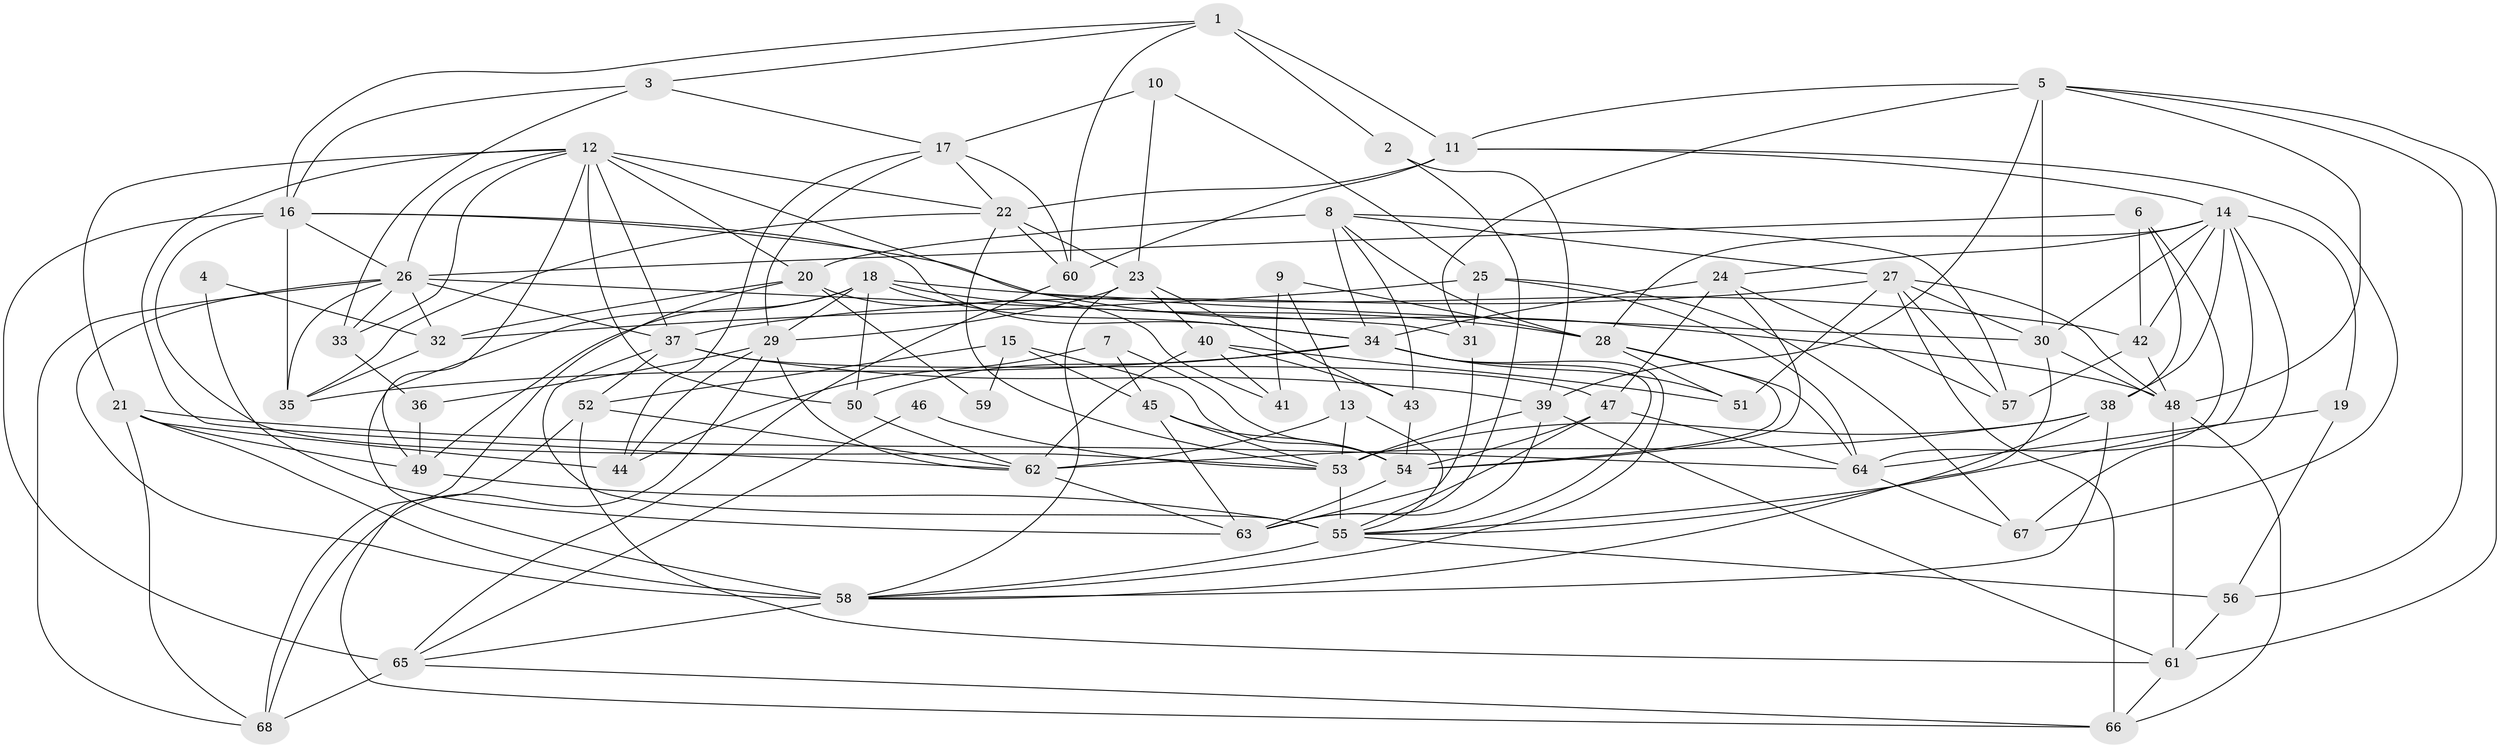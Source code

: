 // original degree distribution, {4: 0.3111111111111111, 6: 0.06666666666666667, 2: 0.0962962962962963, 3: 0.3111111111111111, 5: 0.15555555555555556, 7: 0.02962962962962963, 8: 0.022222222222222223, 9: 0.007407407407407408}
// Generated by graph-tools (version 1.1) at 2025/02/03/09/25 03:02:10]
// undirected, 68 vertices, 187 edges
graph export_dot {
graph [start="1"]
  node [color=gray90,style=filled];
  1;
  2;
  3;
  4;
  5;
  6;
  7;
  8;
  9;
  10;
  11;
  12;
  13;
  14;
  15;
  16;
  17;
  18;
  19;
  20;
  21;
  22;
  23;
  24;
  25;
  26;
  27;
  28;
  29;
  30;
  31;
  32;
  33;
  34;
  35;
  36;
  37;
  38;
  39;
  40;
  41;
  42;
  43;
  44;
  45;
  46;
  47;
  48;
  49;
  50;
  51;
  52;
  53;
  54;
  55;
  56;
  57;
  58;
  59;
  60;
  61;
  62;
  63;
  64;
  65;
  66;
  67;
  68;
  1 -- 2 [weight=2.0];
  1 -- 3 [weight=1.0];
  1 -- 11 [weight=1.0];
  1 -- 16 [weight=1.0];
  1 -- 60 [weight=1.0];
  2 -- 39 [weight=1.0];
  2 -- 63 [weight=1.0];
  3 -- 16 [weight=1.0];
  3 -- 17 [weight=1.0];
  3 -- 33 [weight=1.0];
  4 -- 32 [weight=1.0];
  4 -- 63 [weight=2.0];
  5 -- 11 [weight=1.0];
  5 -- 30 [weight=1.0];
  5 -- 31 [weight=1.0];
  5 -- 39 [weight=1.0];
  5 -- 48 [weight=1.0];
  5 -- 56 [weight=1.0];
  5 -- 61 [weight=1.0];
  6 -- 26 [weight=1.0];
  6 -- 38 [weight=1.0];
  6 -- 42 [weight=1.0];
  6 -- 64 [weight=1.0];
  7 -- 44 [weight=1.0];
  7 -- 45 [weight=1.0];
  7 -- 54 [weight=1.0];
  8 -- 20 [weight=1.0];
  8 -- 27 [weight=1.0];
  8 -- 28 [weight=1.0];
  8 -- 34 [weight=1.0];
  8 -- 43 [weight=1.0];
  8 -- 57 [weight=1.0];
  9 -- 13 [weight=1.0];
  9 -- 28 [weight=1.0];
  9 -- 41 [weight=1.0];
  10 -- 17 [weight=1.0];
  10 -- 23 [weight=1.0];
  10 -- 25 [weight=1.0];
  11 -- 14 [weight=1.0];
  11 -- 22 [weight=1.0];
  11 -- 60 [weight=1.0];
  11 -- 67 [weight=1.0];
  12 -- 20 [weight=1.0];
  12 -- 21 [weight=1.0];
  12 -- 22 [weight=1.0];
  12 -- 26 [weight=1.0];
  12 -- 33 [weight=1.0];
  12 -- 37 [weight=1.0];
  12 -- 48 [weight=1.0];
  12 -- 49 [weight=1.0];
  12 -- 50 [weight=2.0];
  12 -- 62 [weight=1.0];
  13 -- 53 [weight=1.0];
  13 -- 55 [weight=1.0];
  13 -- 62 [weight=1.0];
  14 -- 19 [weight=1.0];
  14 -- 24 [weight=1.0];
  14 -- 28 [weight=1.0];
  14 -- 30 [weight=1.0];
  14 -- 38 [weight=1.0];
  14 -- 42 [weight=1.0];
  14 -- 55 [weight=1.0];
  14 -- 67 [weight=1.0];
  15 -- 45 [weight=1.0];
  15 -- 52 [weight=1.0];
  15 -- 54 [weight=1.0];
  15 -- 59 [weight=1.0];
  16 -- 26 [weight=1.0];
  16 -- 30 [weight=1.0];
  16 -- 34 [weight=1.0];
  16 -- 35 [weight=1.0];
  16 -- 53 [weight=1.0];
  16 -- 65 [weight=2.0];
  17 -- 22 [weight=1.0];
  17 -- 29 [weight=1.0];
  17 -- 44 [weight=1.0];
  17 -- 60 [weight=1.0];
  18 -- 28 [weight=1.0];
  18 -- 29 [weight=1.0];
  18 -- 34 [weight=1.0];
  18 -- 42 [weight=1.0];
  18 -- 49 [weight=1.0];
  18 -- 50 [weight=1.0];
  18 -- 58 [weight=1.0];
  19 -- 56 [weight=1.0];
  19 -- 64 [weight=1.0];
  20 -- 32 [weight=1.0];
  20 -- 41 [weight=1.0];
  20 -- 59 [weight=2.0];
  20 -- 68 [weight=1.0];
  21 -- 44 [weight=1.0];
  21 -- 49 [weight=1.0];
  21 -- 58 [weight=2.0];
  21 -- 64 [weight=1.0];
  21 -- 68 [weight=1.0];
  22 -- 23 [weight=1.0];
  22 -- 35 [weight=1.0];
  22 -- 53 [weight=1.0];
  22 -- 60 [weight=1.0];
  23 -- 29 [weight=1.0];
  23 -- 40 [weight=1.0];
  23 -- 43 [weight=1.0];
  23 -- 58 [weight=1.0];
  24 -- 34 [weight=1.0];
  24 -- 47 [weight=1.0];
  24 -- 54 [weight=1.0];
  24 -- 57 [weight=1.0];
  25 -- 31 [weight=1.0];
  25 -- 32 [weight=1.0];
  25 -- 64 [weight=2.0];
  25 -- 67 [weight=1.0];
  26 -- 31 [weight=1.0];
  26 -- 32 [weight=1.0];
  26 -- 33 [weight=1.0];
  26 -- 35 [weight=1.0];
  26 -- 37 [weight=1.0];
  26 -- 58 [weight=1.0];
  26 -- 68 [weight=1.0];
  27 -- 30 [weight=1.0];
  27 -- 37 [weight=1.0];
  27 -- 48 [weight=1.0];
  27 -- 51 [weight=1.0];
  27 -- 57 [weight=1.0];
  27 -- 66 [weight=1.0];
  28 -- 51 [weight=1.0];
  28 -- 54 [weight=2.0];
  28 -- 64 [weight=1.0];
  29 -- 36 [weight=1.0];
  29 -- 44 [weight=1.0];
  29 -- 62 [weight=1.0];
  29 -- 68 [weight=1.0];
  30 -- 48 [weight=1.0];
  30 -- 58 [weight=1.0];
  31 -- 63 [weight=1.0];
  32 -- 35 [weight=1.0];
  33 -- 36 [weight=1.0];
  34 -- 35 [weight=1.0];
  34 -- 50 [weight=1.0];
  34 -- 51 [weight=1.0];
  34 -- 55 [weight=1.0];
  34 -- 58 [weight=1.0];
  36 -- 49 [weight=1.0];
  37 -- 39 [weight=1.0];
  37 -- 47 [weight=1.0];
  37 -- 52 [weight=1.0];
  37 -- 55 [weight=2.0];
  38 -- 53 [weight=1.0];
  38 -- 55 [weight=1.0];
  38 -- 58 [weight=1.0];
  38 -- 62 [weight=2.0];
  39 -- 53 [weight=1.0];
  39 -- 61 [weight=1.0];
  39 -- 63 [weight=1.0];
  40 -- 41 [weight=2.0];
  40 -- 43 [weight=1.0];
  40 -- 51 [weight=1.0];
  40 -- 62 [weight=1.0];
  42 -- 48 [weight=1.0];
  42 -- 57 [weight=1.0];
  43 -- 54 [weight=1.0];
  45 -- 53 [weight=1.0];
  45 -- 54 [weight=1.0];
  45 -- 63 [weight=1.0];
  46 -- 53 [weight=1.0];
  46 -- 65 [weight=1.0];
  47 -- 54 [weight=1.0];
  47 -- 55 [weight=1.0];
  47 -- 64 [weight=1.0];
  48 -- 61 [weight=1.0];
  48 -- 66 [weight=1.0];
  49 -- 55 [weight=1.0];
  50 -- 62 [weight=1.0];
  52 -- 61 [weight=1.0];
  52 -- 62 [weight=1.0];
  52 -- 66 [weight=1.0];
  53 -- 55 [weight=3.0];
  54 -- 63 [weight=1.0];
  55 -- 56 [weight=1.0];
  55 -- 58 [weight=1.0];
  56 -- 61 [weight=1.0];
  58 -- 65 [weight=1.0];
  60 -- 65 [weight=1.0];
  61 -- 66 [weight=1.0];
  62 -- 63 [weight=1.0];
  64 -- 67 [weight=1.0];
  65 -- 66 [weight=1.0];
  65 -- 68 [weight=1.0];
}
